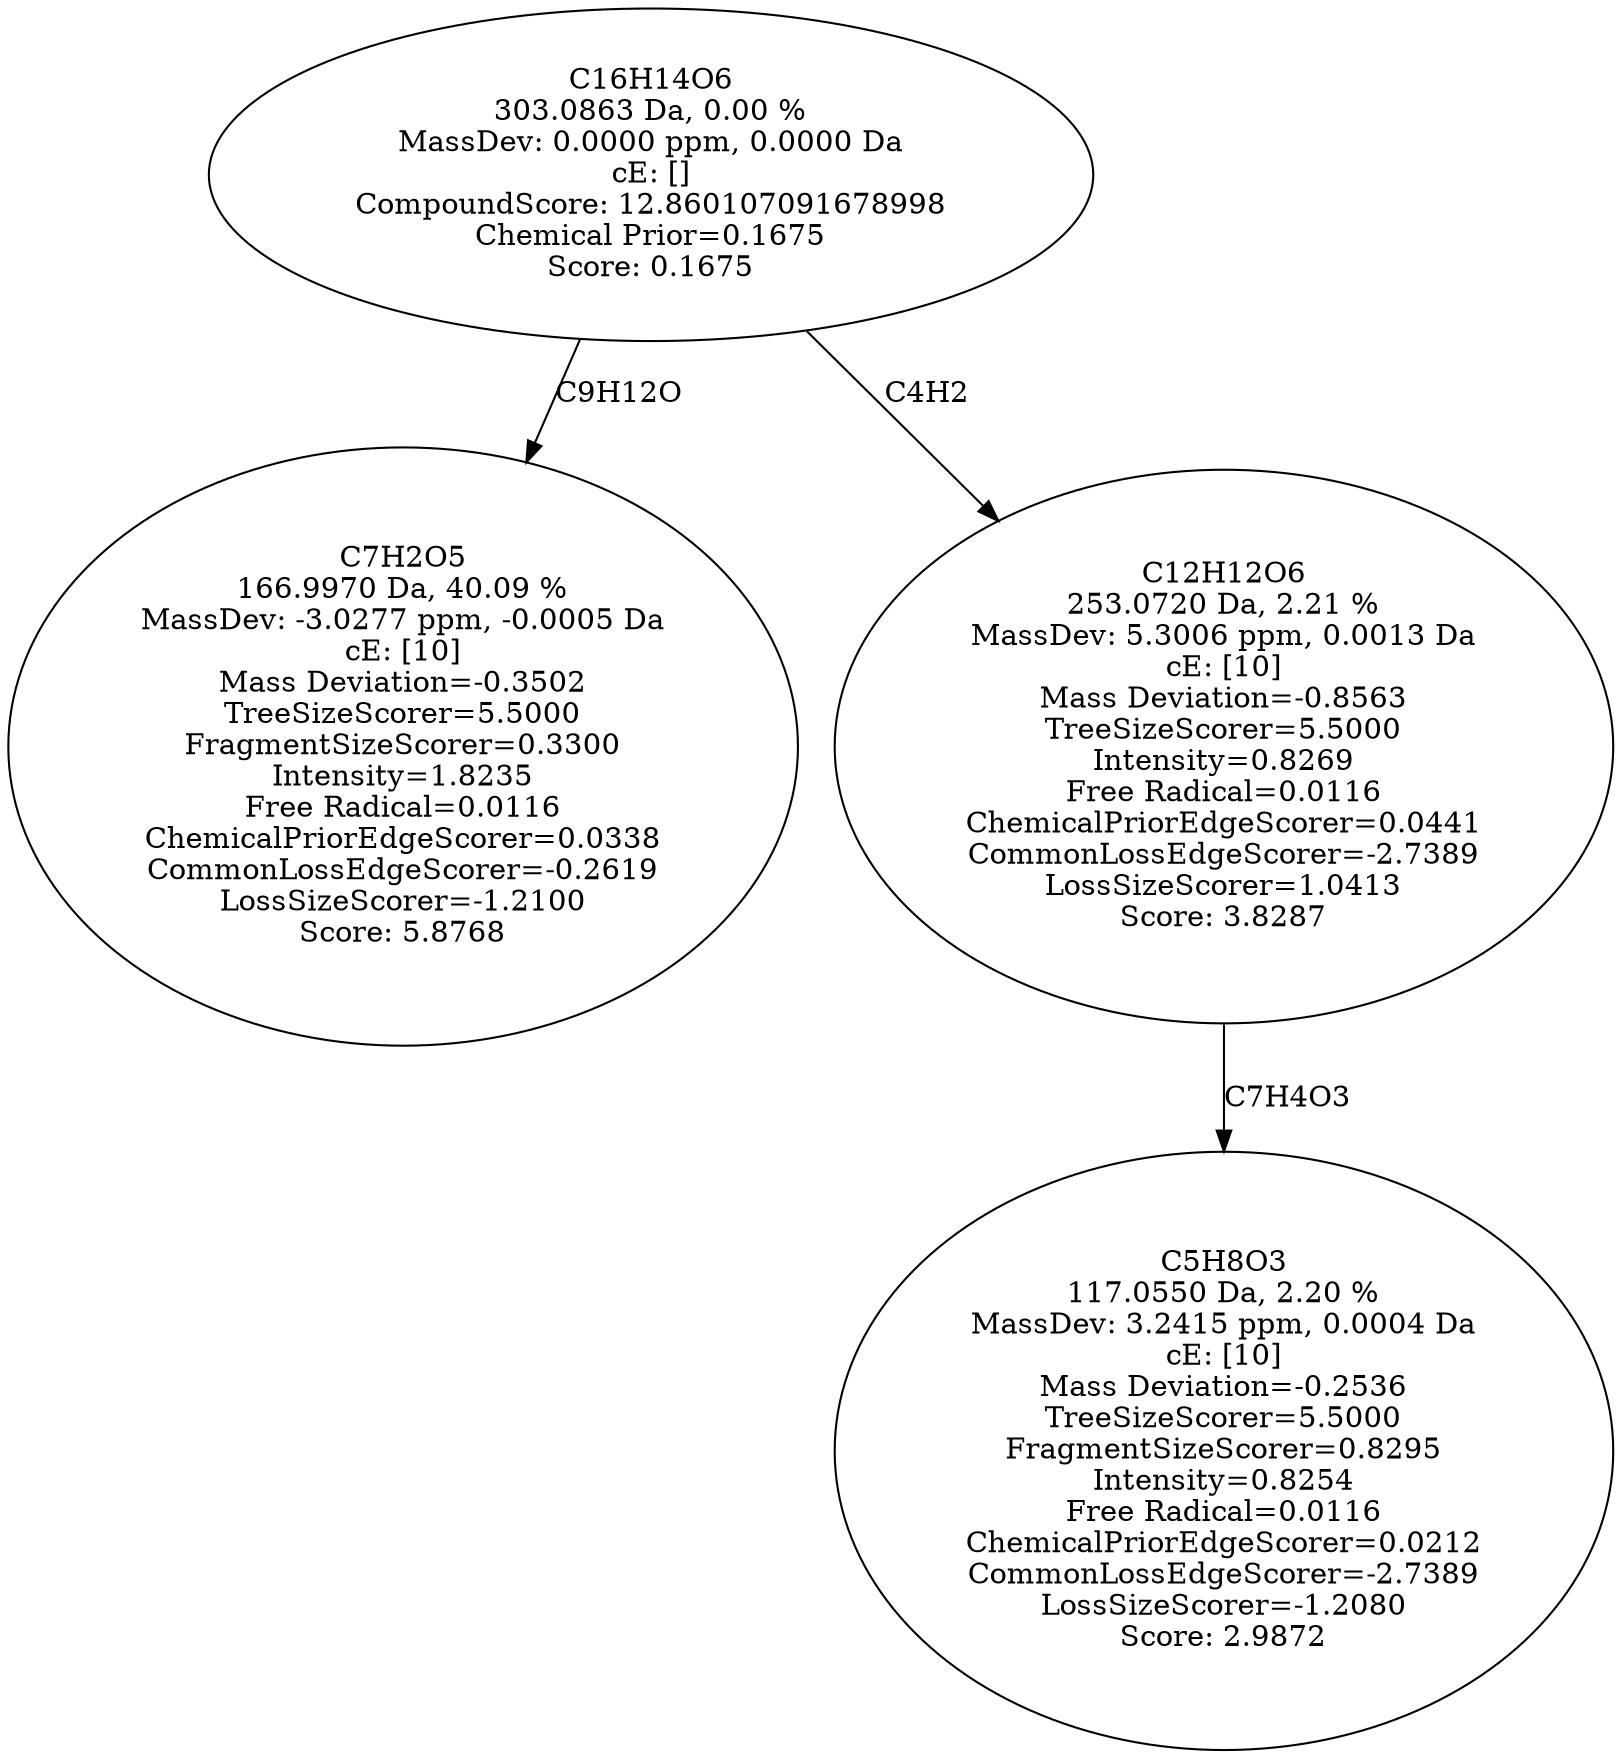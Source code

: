 strict digraph {
v1 [label="C7H2O5\n166.9970 Da, 40.09 %\nMassDev: -3.0277 ppm, -0.0005 Da\ncE: [10]\nMass Deviation=-0.3502\nTreeSizeScorer=5.5000\nFragmentSizeScorer=0.3300\nIntensity=1.8235\nFree Radical=0.0116\nChemicalPriorEdgeScorer=0.0338\nCommonLossEdgeScorer=-0.2619\nLossSizeScorer=-1.2100\nScore: 5.8768"];
v2 [label="C5H8O3\n117.0550 Da, 2.20 %\nMassDev: 3.2415 ppm, 0.0004 Da\ncE: [10]\nMass Deviation=-0.2536\nTreeSizeScorer=5.5000\nFragmentSizeScorer=0.8295\nIntensity=0.8254\nFree Radical=0.0116\nChemicalPriorEdgeScorer=0.0212\nCommonLossEdgeScorer=-2.7389\nLossSizeScorer=-1.2080\nScore: 2.9872"];
v3 [label="C12H12O6\n253.0720 Da, 2.21 %\nMassDev: 5.3006 ppm, 0.0013 Da\ncE: [10]\nMass Deviation=-0.8563\nTreeSizeScorer=5.5000\nIntensity=0.8269\nFree Radical=0.0116\nChemicalPriorEdgeScorer=0.0441\nCommonLossEdgeScorer=-2.7389\nLossSizeScorer=1.0413\nScore: 3.8287"];
v4 [label="C16H14O6\n303.0863 Da, 0.00 %\nMassDev: 0.0000 ppm, 0.0000 Da\ncE: []\nCompoundScore: 12.860107091678998\nChemical Prior=0.1675\nScore: 0.1675"];
v4 -> v1 [label="C9H12O"];
v3 -> v2 [label="C7H4O3"];
v4 -> v3 [label="C4H2"];
}
